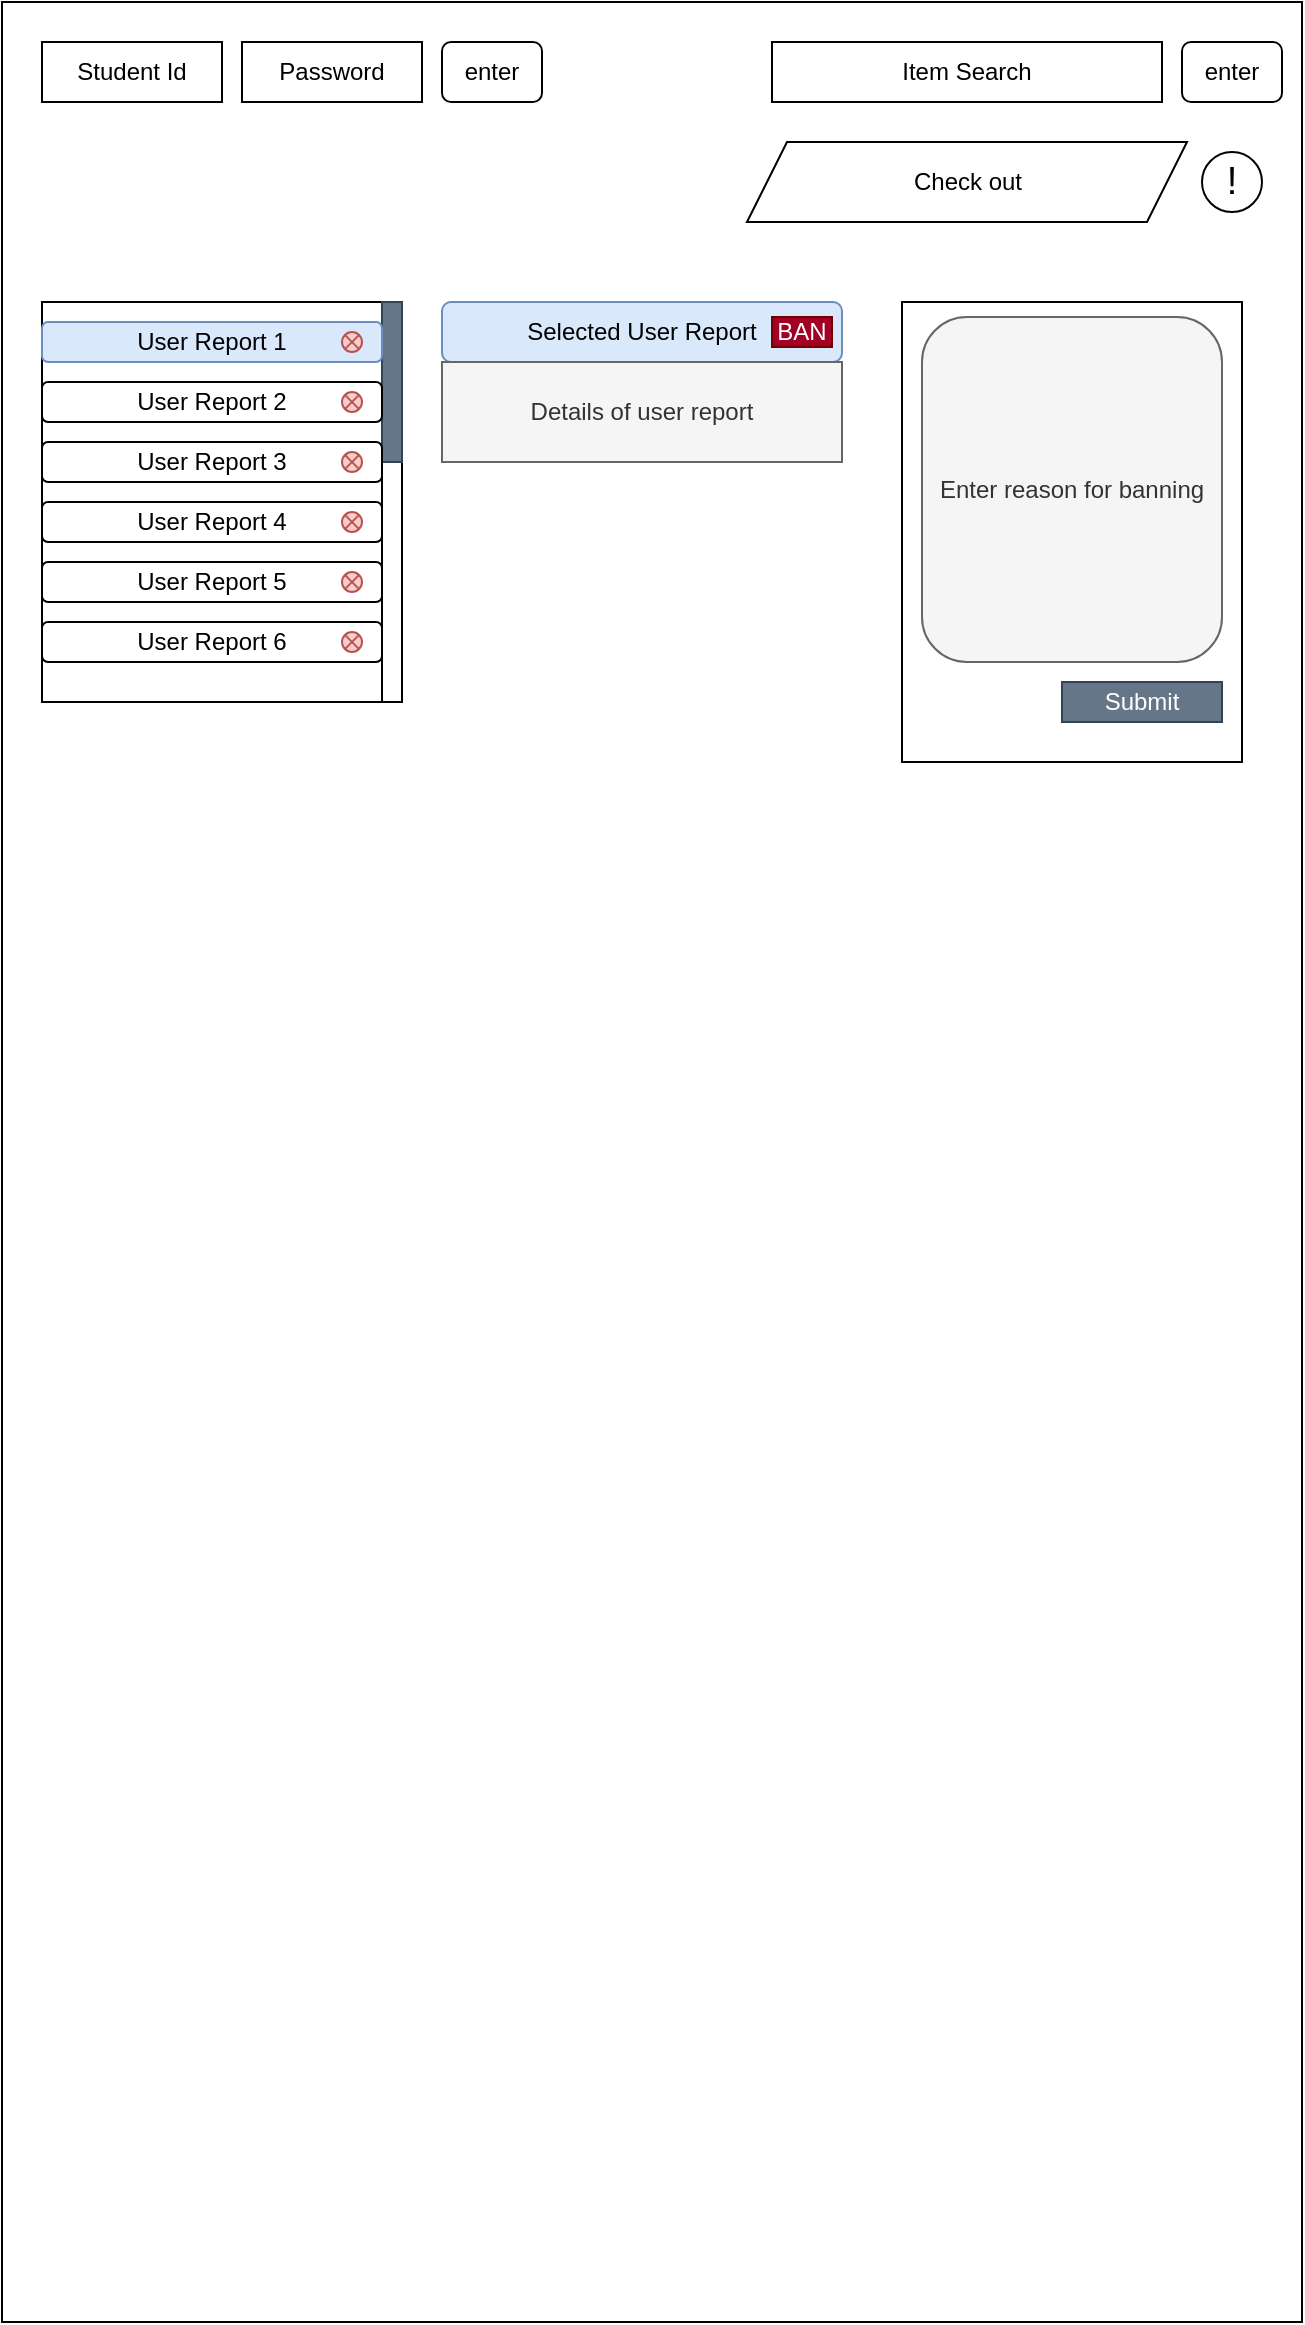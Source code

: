 <mxfile version="20.6.0" type="device"><diagram id="adi-rBpklPeXX_3Bi8u3" name="Page-1"><mxGraphModel dx="868" dy="474" grid="1" gridSize="10" guides="1" tooltips="1" connect="1" arrows="1" fold="1" page="1" pageScale="1" pageWidth="850" pageHeight="1100" math="0" shadow="0"><root><mxCell id="0"/><mxCell id="1" parent="0"/><mxCell id="ewFLmq8be3Ch0blYAwsD-1" value="" style="rounded=0;whiteSpace=wrap;html=1;" parent="1" vertex="1"><mxGeometry x="40" y="20" width="650" height="1160" as="geometry"/></mxCell><mxCell id="ewFLmq8be3Ch0blYAwsD-2" value="Student Id" style="rounded=0;whiteSpace=wrap;html=1;" parent="1" vertex="1"><mxGeometry x="60" y="40" width="90" height="30" as="geometry"/></mxCell><mxCell id="ewFLmq8be3Ch0blYAwsD-3" value="Password" style="rounded=0;whiteSpace=wrap;html=1;" parent="1" vertex="1"><mxGeometry x="160" y="40" width="90" height="30" as="geometry"/></mxCell><mxCell id="ewFLmq8be3Ch0blYAwsD-6" value="Item Search" style="rounded=0;whiteSpace=wrap;html=1;" parent="1" vertex="1"><mxGeometry x="425" y="40" width="195" height="30" as="geometry"/></mxCell><mxCell id="ewFLmq8be3Ch0blYAwsD-7" value="enter" style="rounded=1;whiteSpace=wrap;html=1;" parent="1" vertex="1"><mxGeometry x="630" y="40" width="50" height="30" as="geometry"/></mxCell><mxCell id="ewFLmq8be3Ch0blYAwsD-8" value="enter" style="rounded=1;whiteSpace=wrap;html=1;" parent="1" vertex="1"><mxGeometry x="260" y="40" width="50" height="30" as="geometry"/></mxCell><mxCell id="ewFLmq8be3Ch0blYAwsD-9" value="Check out" style="shape=parallelogram;perimeter=parallelogramPerimeter;whiteSpace=wrap;html=1;fixedSize=1;" parent="1" vertex="1"><mxGeometry x="412.5" y="90" width="220" height="40" as="geometry"/></mxCell><mxCell id="n3-iAX17DYfvHeBPrltb-7" value="&lt;p style=&quot;line-height: 120%; font-size: 19px;&quot;&gt;&lt;font face=&quot;Helvetica&quot;&gt;!&lt;/font&gt;&lt;/p&gt;" style="ellipse;whiteSpace=wrap;html=1;aspect=fixed;fontFamily=Tahoma;" parent="1" vertex="1"><mxGeometry x="640" y="95" width="30" height="30" as="geometry"/></mxCell><mxCell id="t5putT15I2uHI-V-qHaP-2" value="" style="rounded=0;whiteSpace=wrap;html=1;" vertex="1" parent="1"><mxGeometry x="60" y="170" width="180" height="200" as="geometry"/></mxCell><mxCell id="t5putT15I2uHI-V-qHaP-3" value="" style="rounded=0;whiteSpace=wrap;html=1;" vertex="1" parent="1"><mxGeometry x="230" y="170" width="10" height="200" as="geometry"/></mxCell><mxCell id="t5putT15I2uHI-V-qHaP-4" value="" style="rounded=0;whiteSpace=wrap;html=1;fillColor=#647687;fontColor=#ffffff;strokeColor=#314354;" vertex="1" parent="1"><mxGeometry x="230" y="170" width="10" height="80" as="geometry"/></mxCell><mxCell id="t5putT15I2uHI-V-qHaP-6" value="User Report 1" style="rounded=1;whiteSpace=wrap;html=1;fillColor=#dae8fc;strokeColor=#6c8ebf;" vertex="1" parent="1"><mxGeometry x="60" y="180" width="170" height="20" as="geometry"/></mxCell><mxCell id="t5putT15I2uHI-V-qHaP-7" value="User Report 2" style="rounded=1;whiteSpace=wrap;html=1;" vertex="1" parent="1"><mxGeometry x="60" y="210" width="170" height="20" as="geometry"/></mxCell><mxCell id="t5putT15I2uHI-V-qHaP-8" value="User Report 3" style="rounded=1;whiteSpace=wrap;html=1;" vertex="1" parent="1"><mxGeometry x="60" y="240" width="170" height="20" as="geometry"/></mxCell><mxCell id="t5putT15I2uHI-V-qHaP-9" value="User Report 4" style="rounded=1;whiteSpace=wrap;html=1;" vertex="1" parent="1"><mxGeometry x="60" y="270" width="170" height="20" as="geometry"/></mxCell><mxCell id="t5putT15I2uHI-V-qHaP-10" value="User Report 5" style="rounded=1;whiteSpace=wrap;html=1;" vertex="1" parent="1"><mxGeometry x="60" y="300" width="170" height="20" as="geometry"/></mxCell><mxCell id="t5putT15I2uHI-V-qHaP-11" value="User Report 6" style="rounded=1;whiteSpace=wrap;html=1;" vertex="1" parent="1"><mxGeometry x="60" y="330" width="170" height="20" as="geometry"/></mxCell><mxCell id="t5putT15I2uHI-V-qHaP-14" value="Selected User Report" style="rounded=1;whiteSpace=wrap;html=1;fillColor=#dae8fc;strokeColor=#6c8ebf;" vertex="1" parent="1"><mxGeometry x="260" y="170" width="200" height="30" as="geometry"/></mxCell><mxCell id="t5putT15I2uHI-V-qHaP-16" value="Details of user report" style="rounded=0;whiteSpace=wrap;html=1;fillColor=#f5f5f5;fontColor=#333333;strokeColor=#666666;" vertex="1" parent="1"><mxGeometry x="260" y="200" width="200" height="50" as="geometry"/></mxCell><mxCell id="t5putT15I2uHI-V-qHaP-21" value="" style="shape=sumEllipse;perimeter=ellipsePerimeter;whiteSpace=wrap;html=1;backgroundOutline=1;aspect=fixed;fillColor=#f8cecc;strokeColor=#b85450;" vertex="1" parent="1"><mxGeometry x="210" y="185" width="10" height="10" as="geometry"/></mxCell><mxCell id="t5putT15I2uHI-V-qHaP-25" value="" style="shape=sumEllipse;perimeter=ellipsePerimeter;whiteSpace=wrap;html=1;backgroundOutline=1;aspect=fixed;fillColor=#f8cecc;strokeColor=#b85450;" vertex="1" parent="1"><mxGeometry x="210" y="215" width="10" height="10" as="geometry"/></mxCell><mxCell id="t5putT15I2uHI-V-qHaP-26" value="" style="shape=sumEllipse;perimeter=ellipsePerimeter;whiteSpace=wrap;html=1;backgroundOutline=1;aspect=fixed;fillColor=#f8cecc;strokeColor=#b85450;" vertex="1" parent="1"><mxGeometry x="210" y="245" width="10" height="10" as="geometry"/></mxCell><mxCell id="t5putT15I2uHI-V-qHaP-27" value="" style="shape=sumEllipse;perimeter=ellipsePerimeter;whiteSpace=wrap;html=1;backgroundOutline=1;aspect=fixed;fillColor=#f8cecc;strokeColor=#b85450;" vertex="1" parent="1"><mxGeometry x="210" y="275" width="10" height="10" as="geometry"/></mxCell><mxCell id="t5putT15I2uHI-V-qHaP-28" value="" style="shape=sumEllipse;perimeter=ellipsePerimeter;whiteSpace=wrap;html=1;backgroundOutline=1;aspect=fixed;fillColor=#f8cecc;strokeColor=#b85450;" vertex="1" parent="1"><mxGeometry x="210" y="305" width="10" height="10" as="geometry"/></mxCell><mxCell id="t5putT15I2uHI-V-qHaP-29" value="" style="shape=sumEllipse;perimeter=ellipsePerimeter;whiteSpace=wrap;html=1;backgroundOutline=1;aspect=fixed;fillColor=#f8cecc;strokeColor=#b85450;" vertex="1" parent="1"><mxGeometry x="210" y="335" width="10" height="10" as="geometry"/></mxCell><mxCell id="t5putT15I2uHI-V-qHaP-30" value="" style="rounded=0;whiteSpace=wrap;html=1;" vertex="1" parent="1"><mxGeometry x="490" y="170" width="170" height="230" as="geometry"/></mxCell><mxCell id="t5putT15I2uHI-V-qHaP-31" value="BAN" style="rounded=0;whiteSpace=wrap;html=1;fillColor=#a20025;fontColor=#ffffff;strokeColor=#6F0000;" vertex="1" parent="1"><mxGeometry x="425" y="177.5" width="30" height="15" as="geometry"/></mxCell><mxCell id="t5putT15I2uHI-V-qHaP-32" value="Enter reason for banning" style="rounded=1;whiteSpace=wrap;html=1;align=center;fillColor=#f5f5f5;fontColor=#333333;strokeColor=#666666;" vertex="1" parent="1"><mxGeometry x="500" y="177.5" width="150" height="172.5" as="geometry"/></mxCell><mxCell id="t5putT15I2uHI-V-qHaP-33" value="Submit" style="rounded=0;whiteSpace=wrap;html=1;fillColor=#647687;fontColor=#ffffff;strokeColor=#314354;" vertex="1" parent="1"><mxGeometry x="570" y="360" width="80" height="20" as="geometry"/></mxCell></root></mxGraphModel></diagram></mxfile>